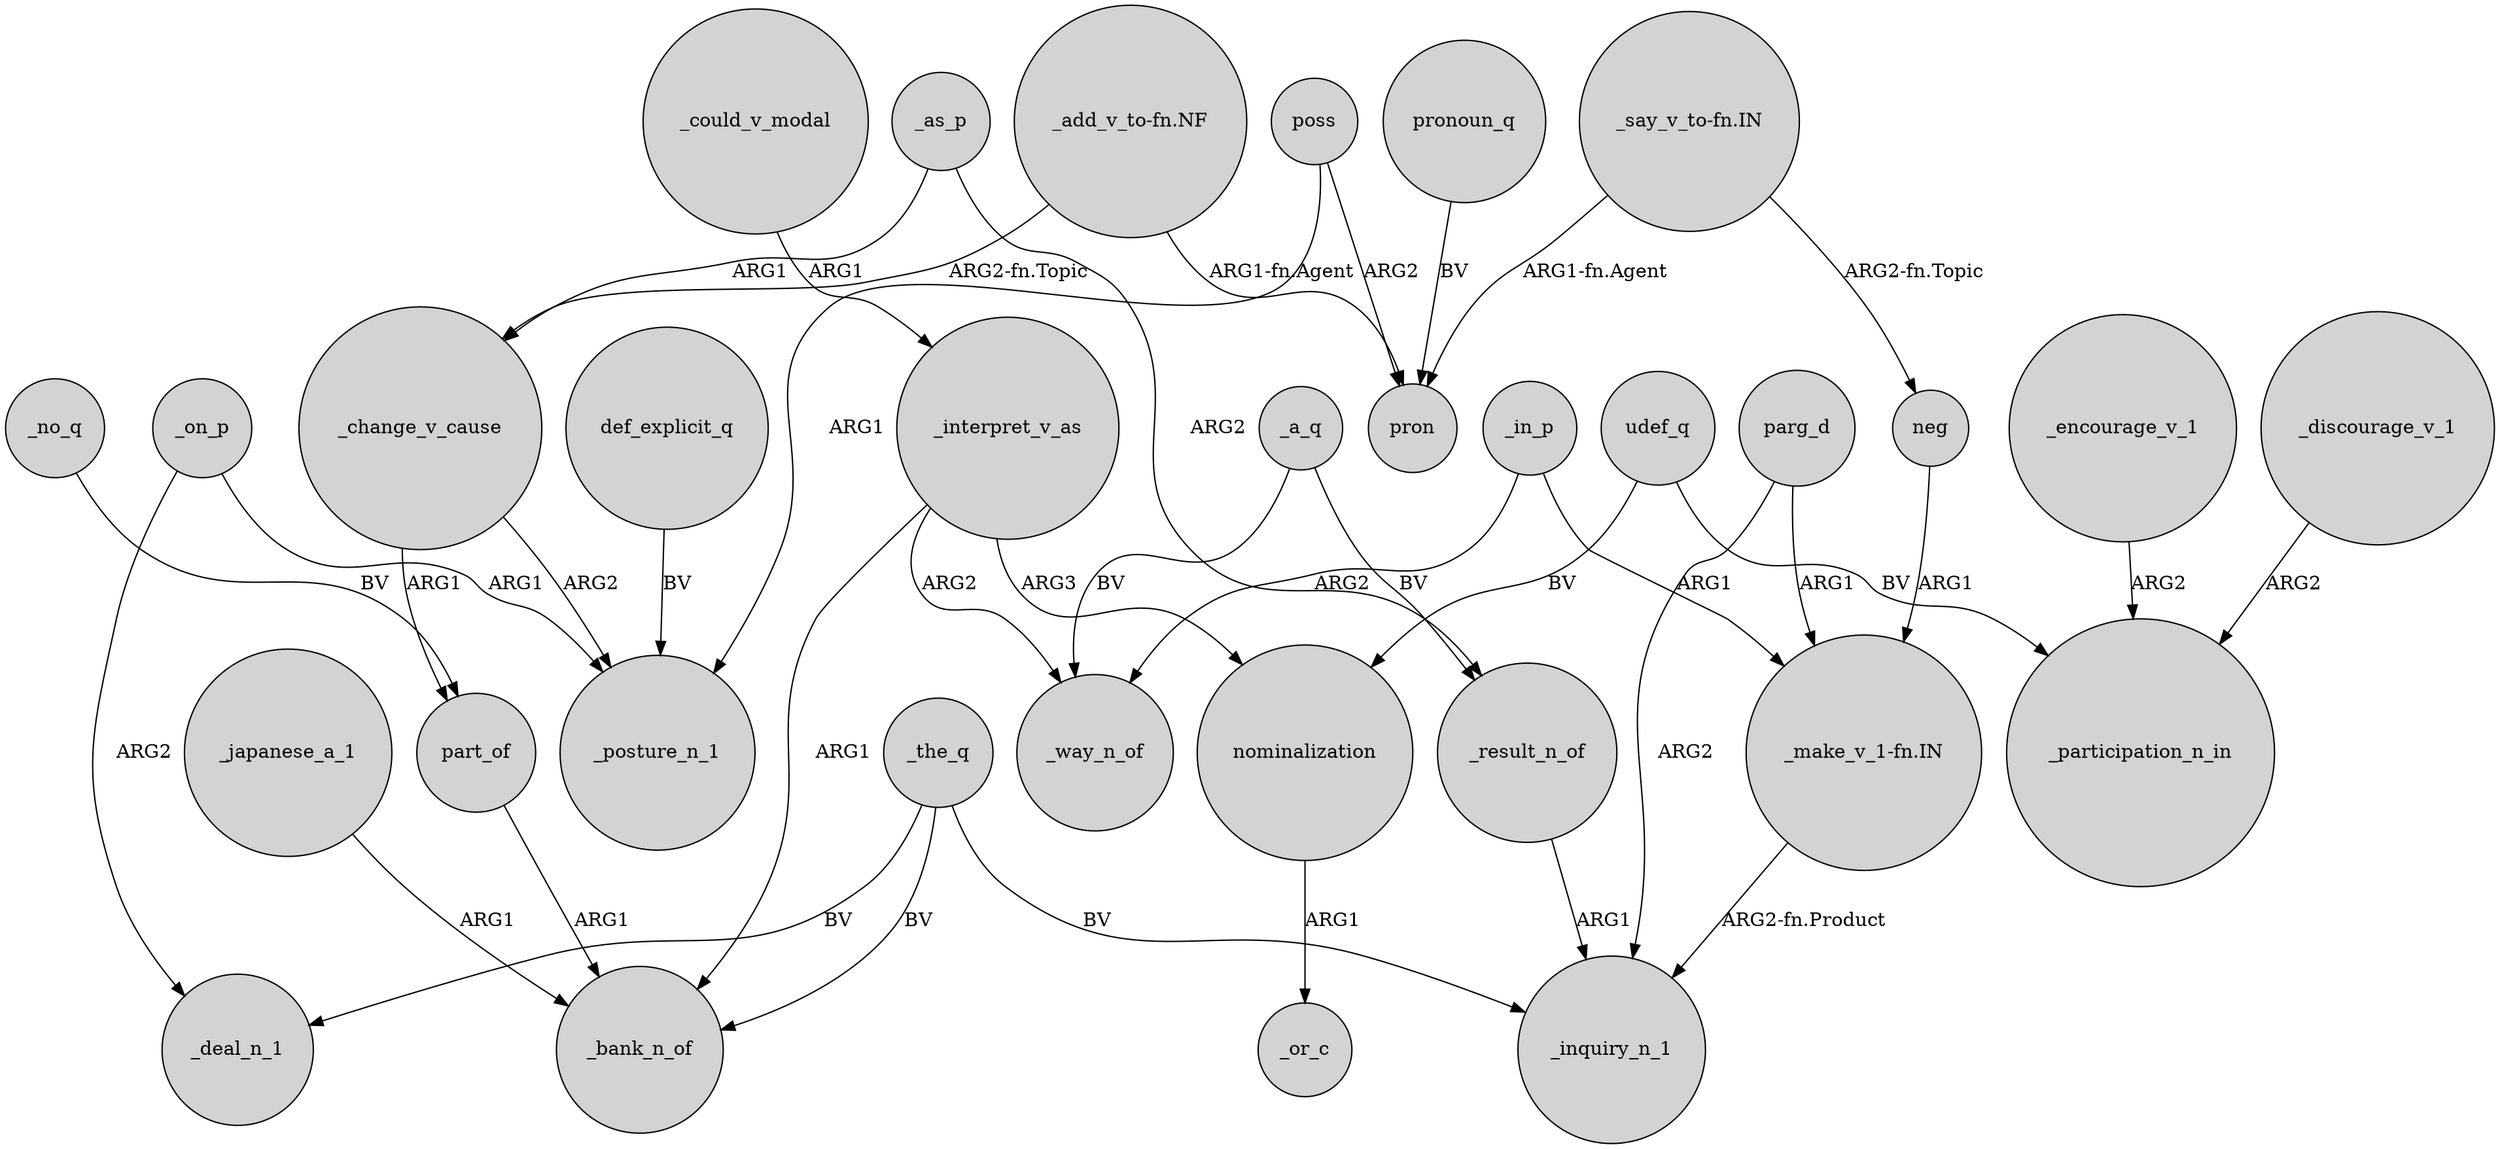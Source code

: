digraph {
	node [shape=circle style=filled]
	_japanese_a_1 -> _bank_n_of [label=ARG1]
	poss -> pron [label=ARG2]
	_the_q -> _deal_n_1 [label=BV]
	_in_p -> "_make_v_1-fn.IN" [label=ARG1]
	_no_q -> part_of [label=BV]
	poss -> _posture_n_1 [label=ARG1]
	neg -> "_make_v_1-fn.IN" [label=ARG1]
	_could_v_modal -> _interpret_v_as [label=ARG1]
	_a_q -> _result_n_of [label=BV]
	def_explicit_q -> _posture_n_1 [label=BV]
	part_of -> _bank_n_of [label=ARG1]
	_change_v_cause -> part_of [label=ARG1]
	_encourage_v_1 -> _participation_n_in [label=ARG2]
	_interpret_v_as -> _way_n_of [label=ARG2]
	pronoun_q -> pron [label=BV]
	_the_q -> _inquiry_n_1 [label=BV]
	_the_q -> _bank_n_of [label=BV]
	parg_d -> _inquiry_n_1 [label=ARG2]
	_on_p -> _deal_n_1 [label=ARG2]
	_as_p -> _result_n_of [label=ARG2]
	"_make_v_1-fn.IN" -> _inquiry_n_1 [label="ARG2-fn.Product"]
	_result_n_of -> _inquiry_n_1 [label=ARG1]
	_interpret_v_as -> nominalization [label=ARG3]
	"_add_v_to-fn.NF" -> _change_v_cause [label="ARG2-fn.Topic"]
	nominalization -> _or_c [label=ARG1]
	udef_q -> nominalization [label=BV]
	"_add_v_to-fn.NF" -> pron [label="ARG1-fn.Agent"]
	_interpret_v_as -> _bank_n_of [label=ARG1]
	"_say_v_to-fn.IN" -> pron [label="ARG1-fn.Agent"]
	parg_d -> "_make_v_1-fn.IN" [label=ARG1]
	"_say_v_to-fn.IN" -> neg [label="ARG2-fn.Topic"]
	_as_p -> _change_v_cause [label=ARG1]
	udef_q -> _participation_n_in [label=BV]
	_on_p -> _posture_n_1 [label=ARG1]
	_in_p -> _way_n_of [label=ARG2]
	_a_q -> _way_n_of [label=BV]
	_change_v_cause -> _posture_n_1 [label=ARG2]
	_discourage_v_1 -> _participation_n_in [label=ARG2]
}
